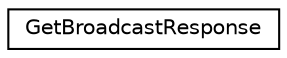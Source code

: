 digraph "Graphical Class Hierarchy"
{
  edge [fontname="Helvetica",fontsize="10",labelfontname="Helvetica",labelfontsize="10"];
  node [fontname="Helvetica",fontsize="10",shape=record];
  rankdir="LR";
  Node0 [label="GetBroadcastResponse",height=0.2,width=0.4,color="black", fillcolor="white", style="filled",URL="$struct_get_broadcast_response.html"];
}
